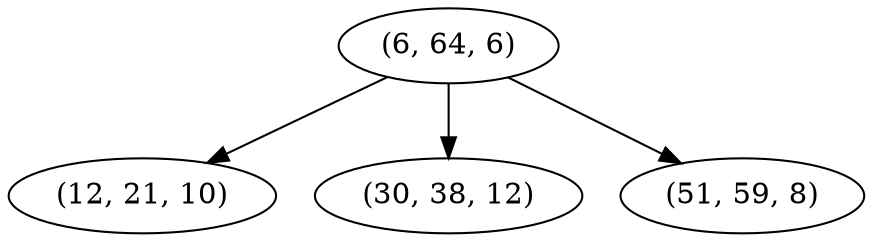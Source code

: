 digraph tree {
    "(6, 64, 6)";
    "(12, 21, 10)";
    "(30, 38, 12)";
    "(51, 59, 8)";
    "(6, 64, 6)" -> "(12, 21, 10)";
    "(6, 64, 6)" -> "(30, 38, 12)";
    "(6, 64, 6)" -> "(51, 59, 8)";
}
